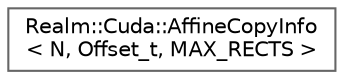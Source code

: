 digraph "Graphical Class Hierarchy"
{
 // LATEX_PDF_SIZE
  bgcolor="transparent";
  edge [fontname=Helvetica,fontsize=10,labelfontname=Helvetica,labelfontsize=10];
  node [fontname=Helvetica,fontsize=10,shape=box,height=0.2,width=0.4];
  rankdir="LR";
  Node0 [id="Node000000",label="Realm::Cuda::AffineCopyInfo\l\< N, Offset_t, MAX_RECTS \>",height=0.2,width=0.4,color="grey40", fillcolor="white", style="filled",URL="$structRealm_1_1Cuda_1_1AffineCopyInfo.html",tooltip=" "];
}
